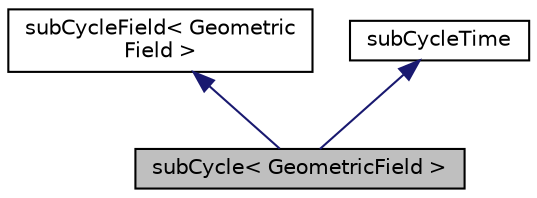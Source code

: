 digraph "subCycle&lt; GeometricField &gt;"
{
  bgcolor="transparent";
  edge [fontname="Helvetica",fontsize="10",labelfontname="Helvetica",labelfontsize="10"];
  node [fontname="Helvetica",fontsize="10",shape=record];
  Node1 [label="subCycle\< GeometricField \>",height=0.2,width=0.4,color="black", fillcolor="grey75", style="filled", fontcolor="black"];
  Node2 -> Node1 [dir="back",color="midnightblue",fontsize="10",style="solid",fontname="Helvetica"];
  Node2 [label="subCycleField\< Geometric\lField \>",height=0.2,width=0.4,color="black",URL="$a02462.html"];
  Node3 -> Node1 [dir="back",color="midnightblue",fontsize="10",style="solid",fontname="Helvetica"];
  Node3 [label="subCycleTime",height=0.2,width=0.4,color="black",URL="$a02463.html",tooltip="A class for managing sub-cycling times. "];
}
